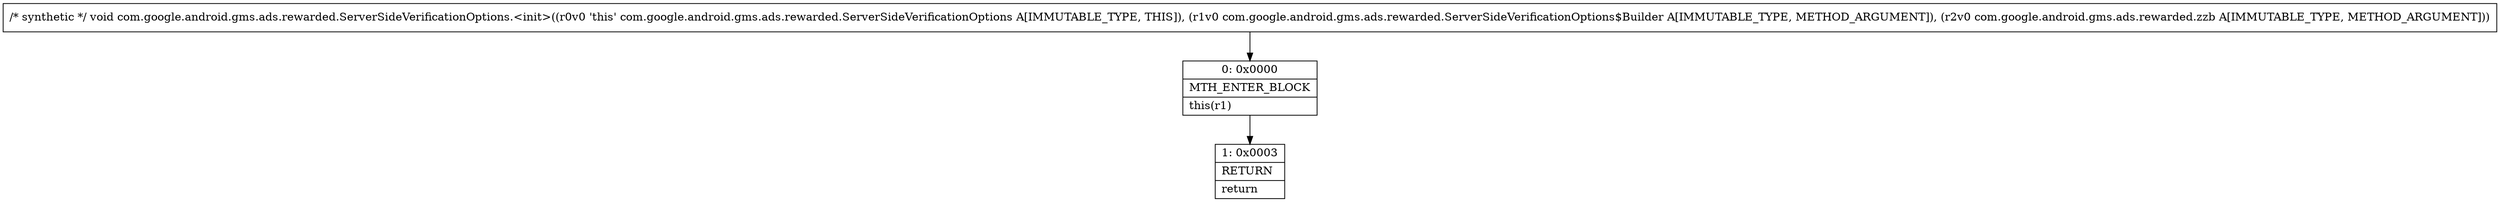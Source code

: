 digraph "CFG forcom.google.android.gms.ads.rewarded.ServerSideVerificationOptions.\<init\>(Lcom\/google\/android\/gms\/ads\/rewarded\/ServerSideVerificationOptions$Builder;Lcom\/google\/android\/gms\/ads\/rewarded\/zzb;)V" {
Node_0 [shape=record,label="{0\:\ 0x0000|MTH_ENTER_BLOCK\l|this(r1)\l}"];
Node_1 [shape=record,label="{1\:\ 0x0003|RETURN\l|return\l}"];
MethodNode[shape=record,label="{\/* synthetic *\/ void com.google.android.gms.ads.rewarded.ServerSideVerificationOptions.\<init\>((r0v0 'this' com.google.android.gms.ads.rewarded.ServerSideVerificationOptions A[IMMUTABLE_TYPE, THIS]), (r1v0 com.google.android.gms.ads.rewarded.ServerSideVerificationOptions$Builder A[IMMUTABLE_TYPE, METHOD_ARGUMENT]), (r2v0 com.google.android.gms.ads.rewarded.zzb A[IMMUTABLE_TYPE, METHOD_ARGUMENT])) }"];
MethodNode -> Node_0;
Node_0 -> Node_1;
}

